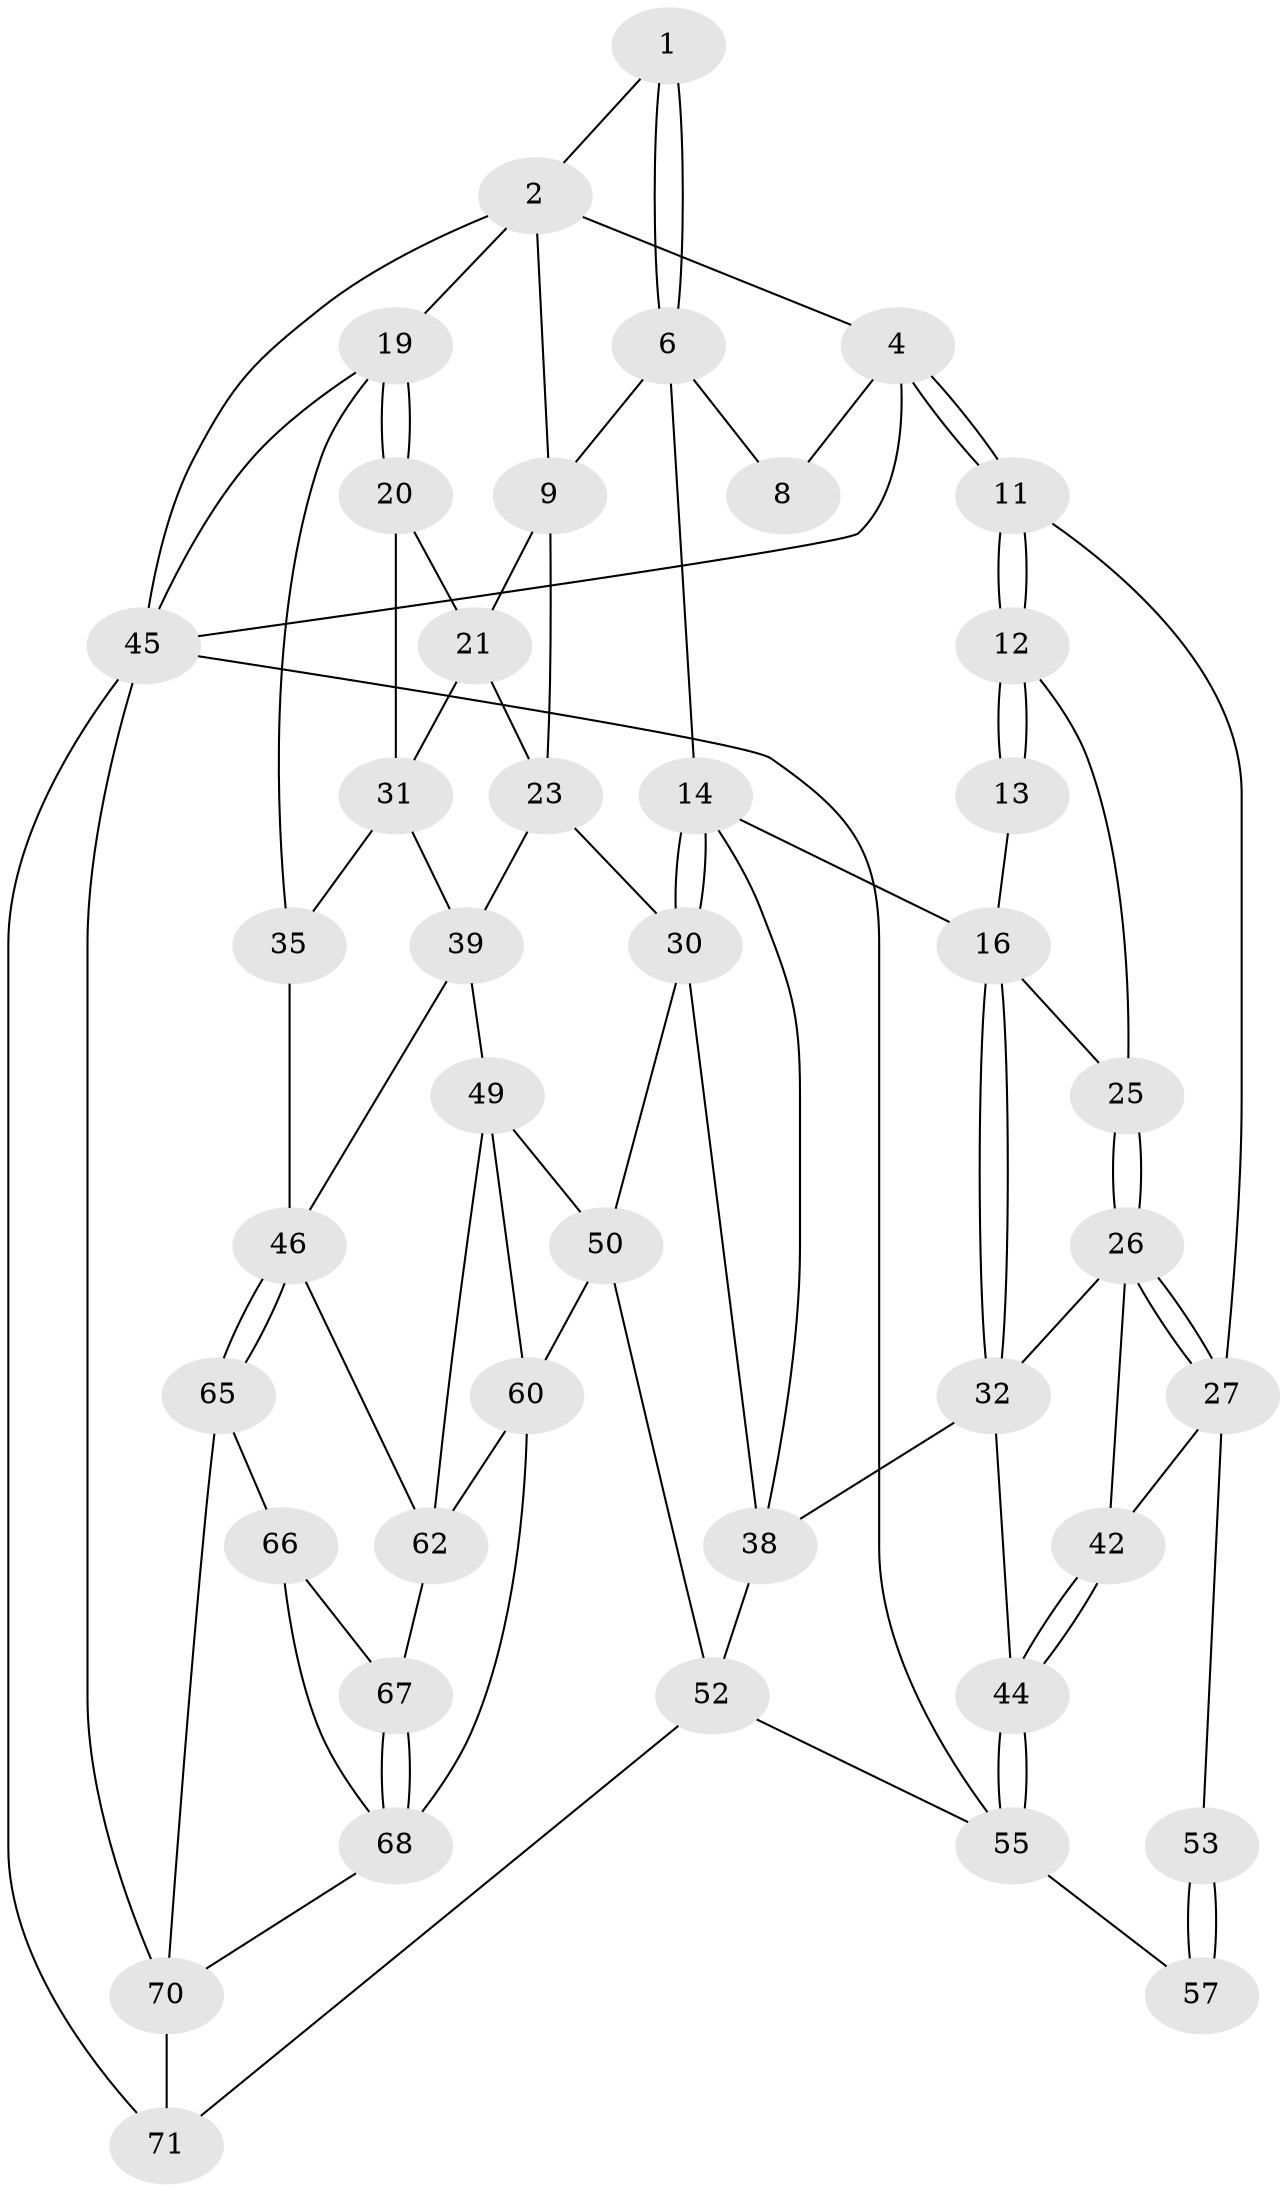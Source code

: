 // original degree distribution, {3: 0.04054054054054054, 4: 0.21621621621621623, 5: 0.527027027027027, 6: 0.21621621621621623}
// Generated by graph-tools (version 1.1) at 2025/11/02/27/25 16:11:51]
// undirected, 42 vertices, 89 edges
graph export_dot {
graph [start="1"]
  node [color=gray90,style=filled];
  1 [pos="+0.6063384263365527+0"];
  2 [pos="+0.9319328606754643+0",super="+3"];
  4 [pos="+0+0",super="+5"];
  6 [pos="+0.5268062262965505+0.14661395334924857",super="+7"];
  8 [pos="+0.28361270186669113+0"];
  9 [pos="+0.6923995782028898+0.07293292729093441",super="+10"];
  11 [pos="+0+0.1094723558837064"];
  12 [pos="+0+0.13459009196175092",super="+24"];
  13 [pos="+0.2651287271136917+0",super="+18"];
  14 [pos="+0.35910008735991117+0.2815278741191356",super="+15"];
  16 [pos="+0.24160596958876646+0.3142651923157642",super="+17"];
  19 [pos="+1+0",super="+34"];
  20 [pos="+1+0.13598292139459597"];
  21 [pos="+0.771230695428767+0.17040007689365133",super="+22"];
  23 [pos="+0.6723737213301713+0.31704977298767706",super="+29"];
  25 [pos="+0.07287716550988764+0.22865156419380864"];
  26 [pos="+0.06407942364685032+0.37148107227905997",super="+33"];
  27 [pos="+0+0.39321452253659434",super="+28"];
  30 [pos="+0.583435589320365+0.43749164200015644",super="+37"];
  31 [pos="+0.8920609467290467+0.25378040311701927",super="+36"];
  32 [pos="+0.23171197502430538+0.32686181258390384",super="+41"];
  35 [pos="+1+0.5935180112765288"];
  38 [pos="+0.3616808813165522+0.4992396676697191",super="+40"];
  39 [pos="+0.7180479611875124+0.4218197045485214",super="+48"];
  42 [pos="+0.1517199410653312+0.5606165088823714",super="+43"];
  44 [pos="+0.20027573040105592+0.5791815707140083"];
  45 [pos="+1+1",super="+58"];
  46 [pos="+0.924414780102008+0.6601325041926733",super="+47"];
  49 [pos="+0.6510735152475983+0.6215423899513869",super="+59"];
  50 [pos="+0.5700478928538093+0.5253758343338221",super="+51"];
  52 [pos="+0.28996743109882916+0.6609617178597441",super="+63"];
  53 [pos="+0+0.40002140193717445",super="+54"];
  55 [pos="+0+0.8071772960200063",super="+56"];
  57 [pos="+0+0.8835030531927671"];
  60 [pos="+0.5966103838880434+0.7124086083803981",super="+61"];
  62 [pos="+0.7082269095203962+0.7387576929461994",super="+64"];
  65 [pos="+0.9164353623802893+0.6830503926949031",super="+73"];
  66 [pos="+0.721071915629802+0.8276581692941029",super="+74"];
  67 [pos="+0.6936754124805676+0.8006607538898937"];
  68 [pos="+0.532609292330871+0.8325075954993814",super="+69"];
  70 [pos="+0.38799501796456687+1",super="+72"];
  71 [pos="+0.36967151035296353+1"];
  1 -- 2;
  1 -- 6;
  1 -- 6;
  2 -- 9;
  2 -- 19;
  2 -- 4;
  2 -- 45;
  4 -- 11;
  4 -- 11;
  4 -- 45;
  4 -- 8;
  6 -- 8;
  6 -- 14;
  6 -- 9;
  9 -- 21;
  9 -- 23;
  11 -- 12;
  11 -- 12;
  11 -- 27;
  12 -- 13 [weight=2];
  12 -- 13;
  12 -- 25;
  13 -- 16;
  14 -- 30;
  14 -- 30;
  14 -- 16;
  14 -- 38;
  16 -- 32;
  16 -- 32;
  16 -- 25;
  19 -- 20;
  19 -- 20;
  19 -- 35;
  19 -- 45;
  20 -- 21;
  20 -- 31;
  21 -- 23;
  21 -- 31;
  23 -- 39;
  23 -- 30;
  25 -- 26;
  25 -- 26;
  26 -- 27;
  26 -- 27;
  26 -- 32;
  26 -- 42;
  27 -- 42;
  27 -- 53;
  30 -- 38;
  30 -- 50;
  31 -- 35;
  31 -- 39;
  32 -- 44;
  32 -- 38;
  35 -- 46;
  38 -- 52;
  39 -- 49;
  39 -- 46;
  42 -- 44;
  42 -- 44;
  44 -- 55;
  44 -- 55;
  45 -- 71;
  45 -- 55;
  45 -- 70;
  46 -- 65;
  46 -- 65;
  46 -- 62;
  49 -- 50;
  49 -- 60;
  49 -- 62;
  50 -- 52;
  50 -- 60;
  52 -- 71;
  52 -- 55;
  53 -- 57 [weight=2];
  53 -- 57;
  55 -- 57;
  60 -- 62;
  60 -- 68;
  62 -- 67;
  65 -- 66 [weight=2];
  65 -- 70;
  66 -- 67;
  66 -- 68;
  67 -- 68;
  67 -- 68;
  68 -- 70;
  70 -- 71;
}
